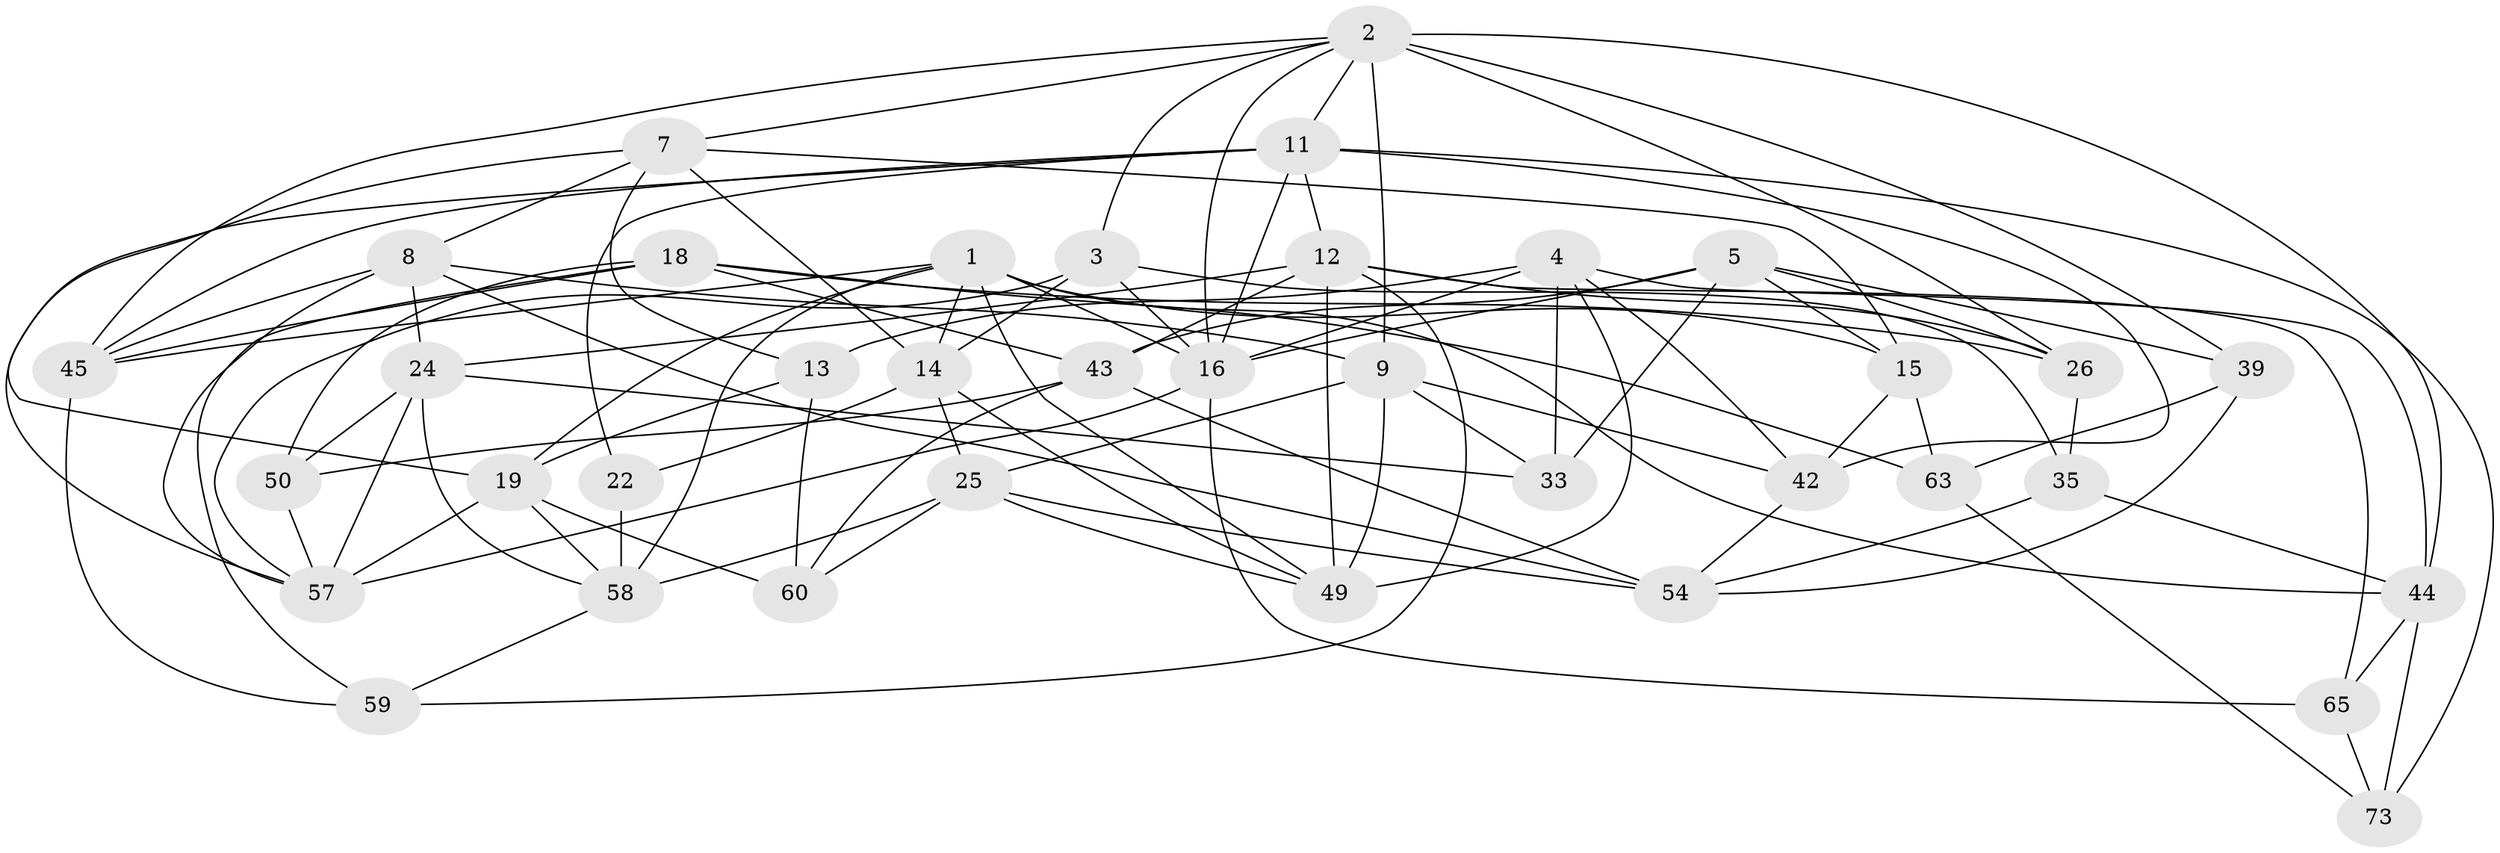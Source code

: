 // original degree distribution, {4: 1.0}
// Generated by graph-tools (version 1.1) at 2025/20/03/04/25 18:20:30]
// undirected, 37 vertices, 103 edges
graph export_dot {
graph [start="1"]
  node [color=gray90,style=filled];
  1 [super="+10"];
  2 [super="+41+6"];
  3 [super="+29"];
  4 [super="+53"];
  5 [super="+48"];
  7 [super="+27"];
  8 [super="+28"];
  9 [super="+38"];
  11 [super="+23+37"];
  12 [super="+34+21"];
  13;
  14 [super="+70"];
  15 [super="+46"];
  16 [super="+67+30"];
  18 [super="+36"];
  19 [super="+56"];
  22 [super="+31"];
  24 [super="+62"];
  25 [super="+32"];
  26 [super="+69"];
  33;
  35;
  39;
  42 [super="+72"];
  43 [super="+51"];
  44 [super="+47"];
  45 [super="+66"];
  49 [super="+74"];
  50;
  54 [super="+61"];
  57 [super="+68+71"];
  58 [super="+75+64"];
  59;
  60;
  63;
  65;
  73;
  1 -- 44;
  1 -- 58;
  1 -- 45;
  1 -- 16;
  1 -- 49;
  1 -- 19;
  1 -- 14;
  1 -- 15;
  2 -- 26 [weight=2];
  2 -- 3;
  2 -- 9;
  2 -- 44;
  2 -- 45;
  2 -- 16;
  2 -- 39;
  2 -- 7;
  2 -- 11;
  3 -- 35;
  3 -- 16 [weight=2];
  3 -- 57;
  3 -- 14;
  4 -- 13;
  4 -- 16;
  4 -- 33;
  4 -- 44;
  4 -- 42;
  4 -- 49;
  5 -- 39;
  5 -- 15;
  5 -- 43;
  5 -- 16;
  5 -- 33;
  5 -- 26;
  7 -- 13;
  7 -- 8;
  7 -- 19;
  7 -- 14;
  7 -- 15;
  8 -- 45;
  8 -- 24;
  8 -- 9;
  8 -- 54;
  8 -- 57;
  9 -- 33;
  9 -- 42;
  9 -- 25;
  9 -- 49;
  11 -- 12 [weight=2];
  11 -- 16;
  11 -- 22 [weight=2];
  11 -- 57;
  11 -- 73;
  11 -- 42;
  11 -- 45;
  12 -- 59;
  12 -- 24;
  12 -- 65;
  12 -- 43;
  12 -- 26;
  12 -- 49;
  13 -- 60;
  13 -- 19;
  14 -- 49;
  14 -- 25;
  14 -- 22;
  15 -- 63;
  15 -- 42 [weight=2];
  16 -- 65;
  16 -- 57 [weight=2];
  18 -- 59;
  18 -- 43;
  18 -- 50;
  18 -- 63;
  18 -- 45;
  18 -- 26;
  19 -- 60;
  19 -- 57;
  19 -- 58;
  22 -- 58 [weight=3];
  24 -- 57;
  24 -- 33;
  24 -- 50;
  24 -- 58;
  25 -- 49;
  25 -- 58;
  25 -- 54;
  25 -- 60;
  26 -- 35;
  35 -- 54;
  35 -- 44;
  39 -- 63;
  39 -- 54;
  42 -- 54;
  43 -- 60;
  43 -- 50;
  43 -- 54;
  44 -- 73;
  44 -- 65;
  45 -- 59;
  50 -- 57;
  58 -- 59;
  63 -- 73;
  65 -- 73;
}
